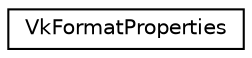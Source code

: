 digraph "Graphical Class Hierarchy"
{
 // LATEX_PDF_SIZE
  edge [fontname="Helvetica",fontsize="10",labelfontname="Helvetica",labelfontsize="10"];
  node [fontname="Helvetica",fontsize="10",shape=record];
  rankdir="LR";
  Node0 [label="VkFormatProperties",height=0.2,width=0.4,color="black", fillcolor="white", style="filled",URL="$structVkFormatProperties.html",tooltip=" "];
}
